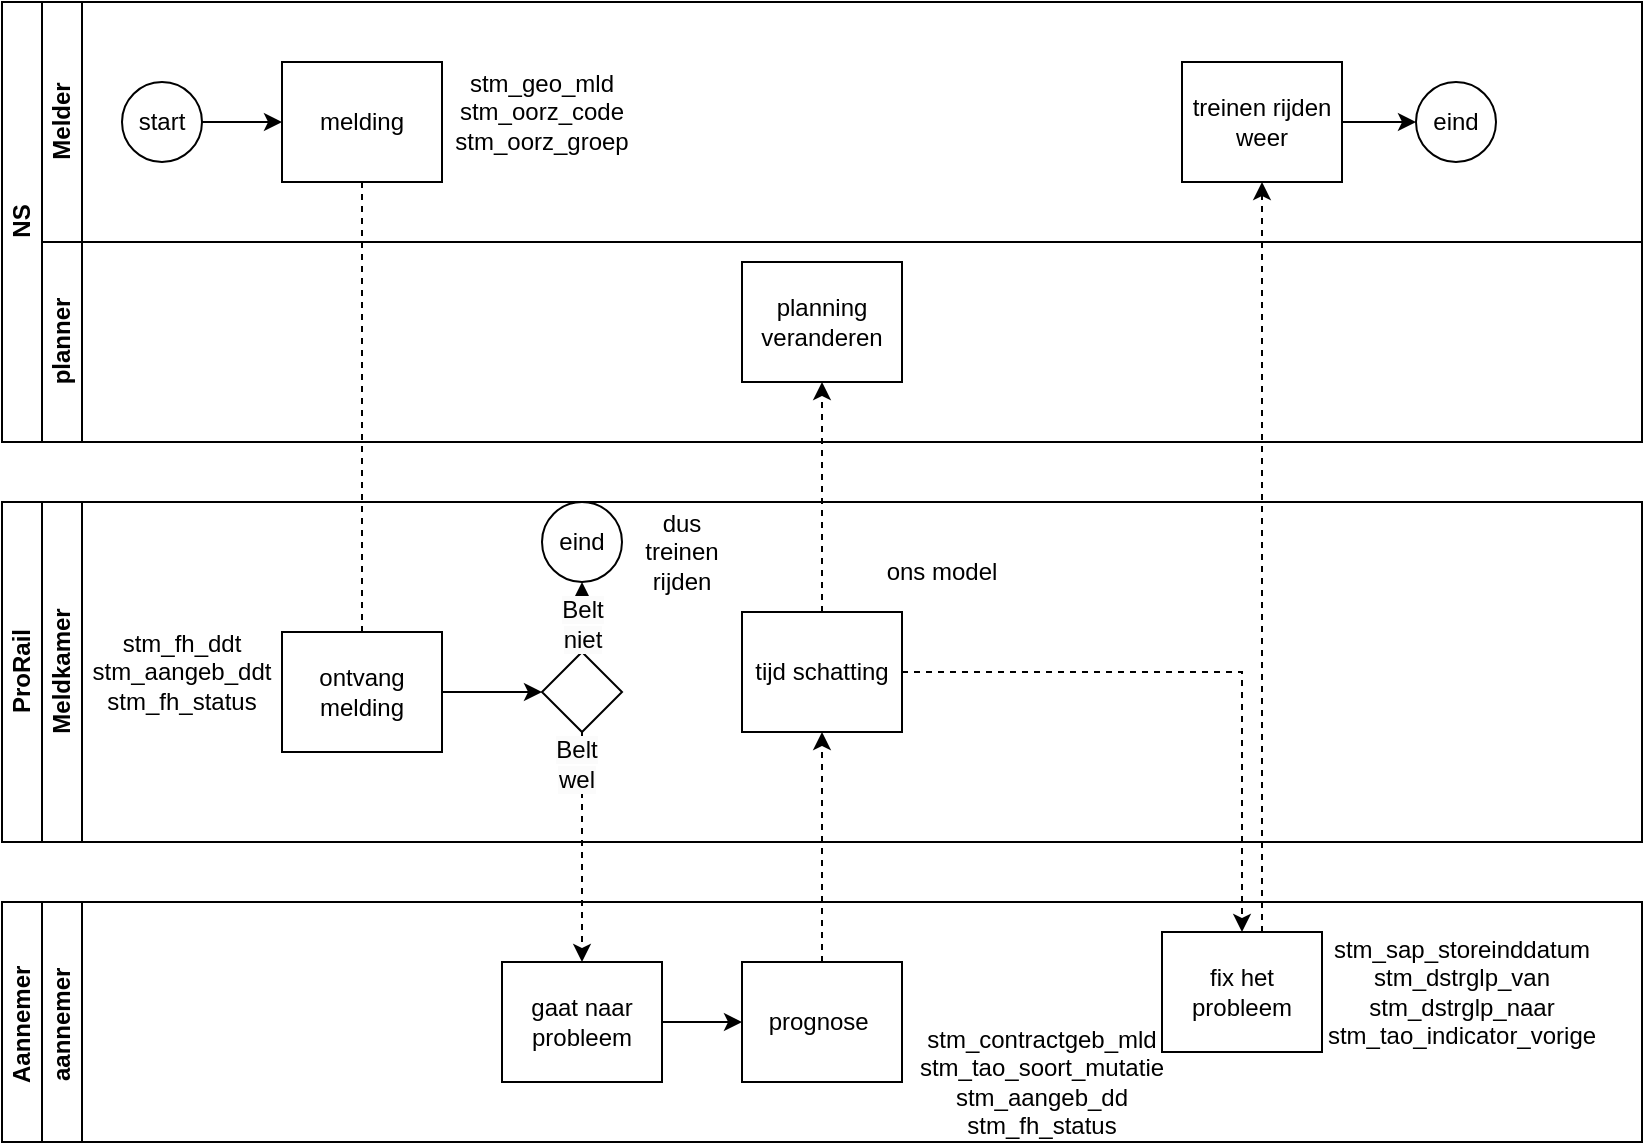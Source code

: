 <mxfile version="24.8.0">
  <diagram id="prtHgNgQTEPvFCAcTncT" name="Page-1">
    <mxGraphModel dx="530" dy="521" grid="1" gridSize="10" guides="1" tooltips="1" connect="1" arrows="1" fold="1" page="1" pageScale="1" pageWidth="827" pageHeight="1169" math="0" shadow="0">
      <root>
        <mxCell id="0" />
        <mxCell id="1" parent="0" />
        <mxCell id="dNxyNK7c78bLwvsdeMH5-19" value="NS" style="swimlane;html=1;childLayout=stackLayout;resizeParent=1;resizeParentMax=0;horizontal=0;startSize=20;horizontalStack=0;" parent="1" vertex="1">
          <mxGeometry x="120" y="120" width="820" height="220" as="geometry" />
        </mxCell>
        <mxCell id="dNxyNK7c78bLwvsdeMH5-27" value="" style="edgeStyle=orthogonalEdgeStyle;rounded=0;orthogonalLoop=1;jettySize=auto;html=1;dashed=1;endArrow=none;endFill=0;" parent="dNxyNK7c78bLwvsdeMH5-19" source="dNxyNK7c78bLwvsdeMH5-24" edge="1">
          <mxGeometry relative="1" as="geometry">
            <mxPoint x="180" y="335" as="targetPoint" />
          </mxGeometry>
        </mxCell>
        <mxCell id="dNxyNK7c78bLwvsdeMH5-20" value="Melder" style="swimlane;html=1;startSize=20;horizontal=0;" parent="dNxyNK7c78bLwvsdeMH5-19" vertex="1">
          <mxGeometry x="20" width="800" height="120" as="geometry" />
        </mxCell>
        <mxCell id="dNxyNK7c78bLwvsdeMH5-25" value="" style="edgeStyle=orthogonalEdgeStyle;rounded=0;orthogonalLoop=1;jettySize=auto;html=1;" parent="dNxyNK7c78bLwvsdeMH5-20" source="dNxyNK7c78bLwvsdeMH5-23" target="dNxyNK7c78bLwvsdeMH5-24" edge="1">
          <mxGeometry relative="1" as="geometry" />
        </mxCell>
        <mxCell id="dNxyNK7c78bLwvsdeMH5-23" value="start" style="ellipse;whiteSpace=wrap;html=1;" parent="dNxyNK7c78bLwvsdeMH5-20" vertex="1">
          <mxGeometry x="40" y="40" width="40" height="40" as="geometry" />
        </mxCell>
        <mxCell id="dNxyNK7c78bLwvsdeMH5-24" value="melding" style="rounded=0;whiteSpace=wrap;html=1;fontFamily=Helvetica;fontSize=12;fontColor=#000000;align=center;" parent="dNxyNK7c78bLwvsdeMH5-20" vertex="1">
          <mxGeometry x="120" y="30" width="80" height="60" as="geometry" />
        </mxCell>
        <mxCell id="bLs9IsvR2o_hPNLltjXx-41" value="eind" style="ellipse;whiteSpace=wrap;html=1;" vertex="1" parent="dNxyNK7c78bLwvsdeMH5-20">
          <mxGeometry x="687" y="40" width="40" height="40" as="geometry" />
        </mxCell>
        <mxCell id="bLs9IsvR2o_hPNLltjXx-53" value="" style="edgeStyle=orthogonalEdgeStyle;rounded=0;orthogonalLoop=1;jettySize=auto;html=1;" edge="1" parent="dNxyNK7c78bLwvsdeMH5-20" source="bLs9IsvR2o_hPNLltjXx-52" target="bLs9IsvR2o_hPNLltjXx-41">
          <mxGeometry relative="1" as="geometry" />
        </mxCell>
        <mxCell id="bLs9IsvR2o_hPNLltjXx-52" value="treinen rijden weer" style="rounded=0;whiteSpace=wrap;html=1;fontFamily=Helvetica;fontSize=12;fontColor=#000000;align=center;" vertex="1" parent="dNxyNK7c78bLwvsdeMH5-20">
          <mxGeometry x="570" y="30" width="80" height="60" as="geometry" />
        </mxCell>
        <mxCell id="bLs9IsvR2o_hPNLltjXx-58" value="stm_geo_mld&lt;div&gt;stm_oorz_code&lt;/div&gt;&lt;div&gt;stm_oorz_groep&lt;/div&gt;" style="text;html=1;align=center;verticalAlign=middle;whiteSpace=wrap;rounded=0;" vertex="1" parent="dNxyNK7c78bLwvsdeMH5-20">
          <mxGeometry x="220" y="40" width="60" height="30" as="geometry" />
        </mxCell>
        <mxCell id="dNxyNK7c78bLwvsdeMH5-21" value="planner" style="swimlane;html=1;startSize=20;horizontal=0;" parent="dNxyNK7c78bLwvsdeMH5-19" vertex="1">
          <mxGeometry x="20" y="120" width="800" height="100" as="geometry" />
        </mxCell>
        <mxCell id="bLs9IsvR2o_hPNLltjXx-13" value="eind" style="ellipse;whiteSpace=wrap;html=1;fontColor=#000000;" vertex="1" parent="dNxyNK7c78bLwvsdeMH5-21">
          <mxGeometry x="250" y="130" width="40" height="40" as="geometry" />
        </mxCell>
        <mxCell id="bLs9IsvR2o_hPNLltjXx-38" value="planning veranderen" style="rounded=0;whiteSpace=wrap;html=1;fontFamily=Helvetica;fontSize=12;fontColor=#000000;align=center;" vertex="1" parent="dNxyNK7c78bLwvsdeMH5-21">
          <mxGeometry x="350" y="10" width="80" height="60" as="geometry" />
        </mxCell>
        <mxCell id="bLs9IsvR2o_hPNLltjXx-3" value="ProRail" style="swimlane;childLayout=stackLayout;resizeParent=1;resizeParentMax=0;horizontal=0;startSize=20;horizontalStack=0;html=1;" vertex="1" parent="1">
          <mxGeometry x="120" y="370" width="820" height="170" as="geometry" />
        </mxCell>
        <mxCell id="bLs9IsvR2o_hPNLltjXx-4" value="Meldkamer" style="swimlane;startSize=20;horizontal=0;html=1;" vertex="1" parent="bLs9IsvR2o_hPNLltjXx-3">
          <mxGeometry x="20" width="800" height="170" as="geometry" />
        </mxCell>
        <mxCell id="bLs9IsvR2o_hPNLltjXx-46" value="" style="edgeStyle=orthogonalEdgeStyle;rounded=0;orthogonalLoop=1;jettySize=auto;html=1;entryX=0;entryY=0.5;entryDx=0;entryDy=0;" edge="1" parent="bLs9IsvR2o_hPNLltjXx-4" source="bLs9IsvR2o_hPNLltjXx-11" target="dNxyNK7c78bLwvsdeMH5-28">
          <mxGeometry relative="1" as="geometry" />
        </mxCell>
        <mxCell id="bLs9IsvR2o_hPNLltjXx-11" value="ontvang melding" style="rounded=0;whiteSpace=wrap;html=1;fontFamily=Helvetica;fontSize=12;fontColor=#000000;align=center;" vertex="1" parent="bLs9IsvR2o_hPNLltjXx-4">
          <mxGeometry x="120" y="65" width="80" height="60" as="geometry" />
        </mxCell>
        <mxCell id="dNxyNK7c78bLwvsdeMH5-28" value="" style="rhombus;whiteSpace=wrap;html=1;fontFamily=Helvetica;fontSize=12;fontColor=#000000;align=center;" parent="bLs9IsvR2o_hPNLltjXx-4" vertex="1">
          <mxGeometry x="250" y="75" width="40" height="40" as="geometry" />
        </mxCell>
        <mxCell id="bLs9IsvR2o_hPNLltjXx-15" value="dus treinen rijden" style="text;html=1;align=center;verticalAlign=middle;whiteSpace=wrap;rounded=0;" vertex="1" parent="bLs9IsvR2o_hPNLltjXx-4">
          <mxGeometry x="290" y="10" width="60" height="30" as="geometry" />
        </mxCell>
        <mxCell id="bLs9IsvR2o_hPNLltjXx-36" value="tijd schatting" style="rounded=0;whiteSpace=wrap;html=1;fontFamily=Helvetica;fontSize=12;fontColor=#000000;align=center;" vertex="1" parent="bLs9IsvR2o_hPNLltjXx-4">
          <mxGeometry x="350" y="55" width="80" height="60" as="geometry" />
        </mxCell>
        <mxCell id="bLs9IsvR2o_hPNLltjXx-57" value="ons model" style="text;html=1;align=center;verticalAlign=middle;whiteSpace=wrap;rounded=0;" vertex="1" parent="bLs9IsvR2o_hPNLltjXx-4">
          <mxGeometry x="420" y="20" width="60" height="30" as="geometry" />
        </mxCell>
        <mxCell id="bLs9IsvR2o_hPNLltjXx-59" value="stm_fh_ddt&lt;div&gt;stm_aangeb_ddt&lt;br&gt;&lt;/div&gt;&lt;div&gt;stm_fh_status&lt;br&gt;&lt;/div&gt;" style="text;html=1;align=center;verticalAlign=middle;whiteSpace=wrap;rounded=0;" vertex="1" parent="bLs9IsvR2o_hPNLltjXx-4">
          <mxGeometry x="40" y="70" width="60" height="30" as="geometry" />
        </mxCell>
        <mxCell id="bLs9IsvR2o_hPNLltjXx-7" value="Aannemer&amp;nbsp;" style="swimlane;childLayout=stackLayout;resizeParent=1;resizeParentMax=0;horizontal=0;startSize=20;horizontalStack=0;html=1;" vertex="1" parent="1">
          <mxGeometry x="120" y="570" width="820" height="120" as="geometry" />
        </mxCell>
        <mxCell id="bLs9IsvR2o_hPNLltjXx-8" value="aannemer&amp;nbsp;" style="swimlane;startSize=20;horizontal=0;html=1;" vertex="1" parent="bLs9IsvR2o_hPNLltjXx-7">
          <mxGeometry x="20" width="800" height="120" as="geometry" />
        </mxCell>
        <mxCell id="bLs9IsvR2o_hPNLltjXx-26" value="gaat naar probleem" style="rounded=0;whiteSpace=wrap;html=1;fontFamily=Helvetica;fontSize=12;fontColor=#000000;align=center;" vertex="1" parent="bLs9IsvR2o_hPNLltjXx-8">
          <mxGeometry x="230" y="30" width="80" height="60" as="geometry" />
        </mxCell>
        <mxCell id="bLs9IsvR2o_hPNLltjXx-35" value="fix het probleem" style="rounded=0;whiteSpace=wrap;html=1;fontFamily=Helvetica;fontSize=12;fontColor=#000000;align=center;" vertex="1" parent="bLs9IsvR2o_hPNLltjXx-8">
          <mxGeometry x="560" y="15" width="80" height="60" as="geometry" />
        </mxCell>
        <mxCell id="bLs9IsvR2o_hPNLltjXx-48" value="prognose&amp;nbsp;" style="rounded=0;whiteSpace=wrap;html=1;fontFamily=Helvetica;fontSize=12;fontColor=#000000;align=center;" vertex="1" parent="bLs9IsvR2o_hPNLltjXx-8">
          <mxGeometry x="350" y="30" width="80" height="60" as="geometry" />
        </mxCell>
        <mxCell id="bLs9IsvR2o_hPNLltjXx-50" value="" style="edgeStyle=orthogonalEdgeStyle;rounded=0;orthogonalLoop=1;jettySize=auto;html=1;" edge="1" parent="bLs9IsvR2o_hPNLltjXx-8" source="bLs9IsvR2o_hPNLltjXx-26" target="bLs9IsvR2o_hPNLltjXx-48">
          <mxGeometry relative="1" as="geometry" />
        </mxCell>
        <mxCell id="bLs9IsvR2o_hPNLltjXx-60" value="&lt;div&gt;stm_contractgeb_mld&lt;/div&gt;&lt;div&gt;stm_tao_soort_mutatie&lt;/div&gt;&lt;div&gt;stm_aangeb_dd&lt;/div&gt;&lt;div&gt;stm_fh_status&lt;/div&gt;" style="text;html=1;align=center;verticalAlign=middle;whiteSpace=wrap;rounded=0;" vertex="1" parent="bLs9IsvR2o_hPNLltjXx-8">
          <mxGeometry x="470" y="75" width="60" height="30" as="geometry" />
        </mxCell>
        <mxCell id="bLs9IsvR2o_hPNLltjXx-61" value="stm_sap_storeinddatum&lt;div&gt;stm_dstrglp_van&lt;/div&gt;&lt;div&gt;stm_dstrglp_naar&lt;/div&gt;&lt;div&gt;stm_tao_indicator_vorige&lt;/div&gt;" style="text;html=1;align=center;verticalAlign=middle;whiteSpace=wrap;rounded=0;" vertex="1" parent="bLs9IsvR2o_hPNLltjXx-8">
          <mxGeometry x="680" y="30" width="60" height="30" as="geometry" />
        </mxCell>
        <mxCell id="bLs9IsvR2o_hPNLltjXx-14" value="" style="edgeStyle=orthogonalEdgeStyle;rounded=0;orthogonalLoop=1;jettySize=auto;html=1;" edge="1" parent="1" source="dNxyNK7c78bLwvsdeMH5-28" target="bLs9IsvR2o_hPNLltjXx-13">
          <mxGeometry relative="1" as="geometry" />
        </mxCell>
        <mxCell id="bLs9IsvR2o_hPNLltjXx-54" value="&lt;span style=&quot;font-size: 12px; text-wrap: wrap; background-color: rgb(251, 251, 251);&quot;&gt;Belt niet&lt;/span&gt;" style="edgeLabel;html=1;align=center;verticalAlign=middle;resizable=0;points=[];" vertex="1" connectable="0" parent="bLs9IsvR2o_hPNLltjXx-14">
          <mxGeometry x="-0.382" relative="1" as="geometry">
            <mxPoint as="offset" />
          </mxGeometry>
        </mxCell>
        <mxCell id="bLs9IsvR2o_hPNLltjXx-25" style="edgeStyle=orthogonalEdgeStyle;rounded=0;orthogonalLoop=1;jettySize=auto;html=1;dashed=1;entryX=0.5;entryY=0;entryDx=0;entryDy=0;" edge="1" parent="1" source="dNxyNK7c78bLwvsdeMH5-28" target="bLs9IsvR2o_hPNLltjXx-26">
          <mxGeometry relative="1" as="geometry">
            <mxPoint x="410" y="590" as="targetPoint" />
          </mxGeometry>
        </mxCell>
        <mxCell id="bLs9IsvR2o_hPNLltjXx-56" value="&lt;span style=&quot;font-size: 12px; text-wrap: wrap; background-color: rgb(251, 251, 251);&quot;&gt;Belt wel&lt;/span&gt;" style="edgeLabel;html=1;align=center;verticalAlign=middle;resizable=0;points=[];" vertex="1" connectable="0" parent="bLs9IsvR2o_hPNLltjXx-25">
          <mxGeometry x="-0.726" y="-3" relative="1" as="geometry">
            <mxPoint as="offset" />
          </mxGeometry>
        </mxCell>
        <mxCell id="bLs9IsvR2o_hPNLltjXx-27" style="edgeStyle=orthogonalEdgeStyle;rounded=0;orthogonalLoop=1;jettySize=auto;html=1;dashed=1;entryX=0.5;entryY=1;entryDx=0;entryDy=0;" edge="1" parent="1" source="bLs9IsvR2o_hPNLltjXx-48" target="bLs9IsvR2o_hPNLltjXx-36">
          <mxGeometry relative="1" as="geometry">
            <mxPoint x="530" y="500" as="targetPoint" />
          </mxGeometry>
        </mxCell>
        <mxCell id="bLs9IsvR2o_hPNLltjXx-37" style="edgeStyle=orthogonalEdgeStyle;rounded=0;orthogonalLoop=1;jettySize=auto;html=1;dashed=1;entryX=0.5;entryY=1;entryDx=0;entryDy=0;" edge="1" parent="1" source="bLs9IsvR2o_hPNLltjXx-36" target="bLs9IsvR2o_hPNLltjXx-38">
          <mxGeometry relative="1" as="geometry">
            <mxPoint x="530" y="330" as="targetPoint" />
          </mxGeometry>
        </mxCell>
        <mxCell id="bLs9IsvR2o_hPNLltjXx-51" style="edgeStyle=orthogonalEdgeStyle;rounded=0;orthogonalLoop=1;jettySize=auto;html=1;entryX=0.5;entryY=0;entryDx=0;entryDy=0;dashed=1;" edge="1" parent="1" source="bLs9IsvR2o_hPNLltjXx-36" target="bLs9IsvR2o_hPNLltjXx-35">
          <mxGeometry relative="1" as="geometry">
            <mxPoint x="660" y="455" as="targetPoint" />
          </mxGeometry>
        </mxCell>
        <mxCell id="bLs9IsvR2o_hPNLltjXx-40" style="edgeStyle=orthogonalEdgeStyle;rounded=0;orthogonalLoop=1;jettySize=auto;html=1;entryX=0.5;entryY=1;entryDx=0;entryDy=0;dashed=1;" edge="1" parent="1" source="bLs9IsvR2o_hPNLltjXx-35" target="bLs9IsvR2o_hPNLltjXx-52">
          <mxGeometry relative="1" as="geometry">
            <mxPoint x="760" y="660" as="targetPoint" />
            <Array as="points">
              <mxPoint x="750" y="490" />
              <mxPoint x="750" y="490" />
            </Array>
          </mxGeometry>
        </mxCell>
      </root>
    </mxGraphModel>
  </diagram>
</mxfile>
